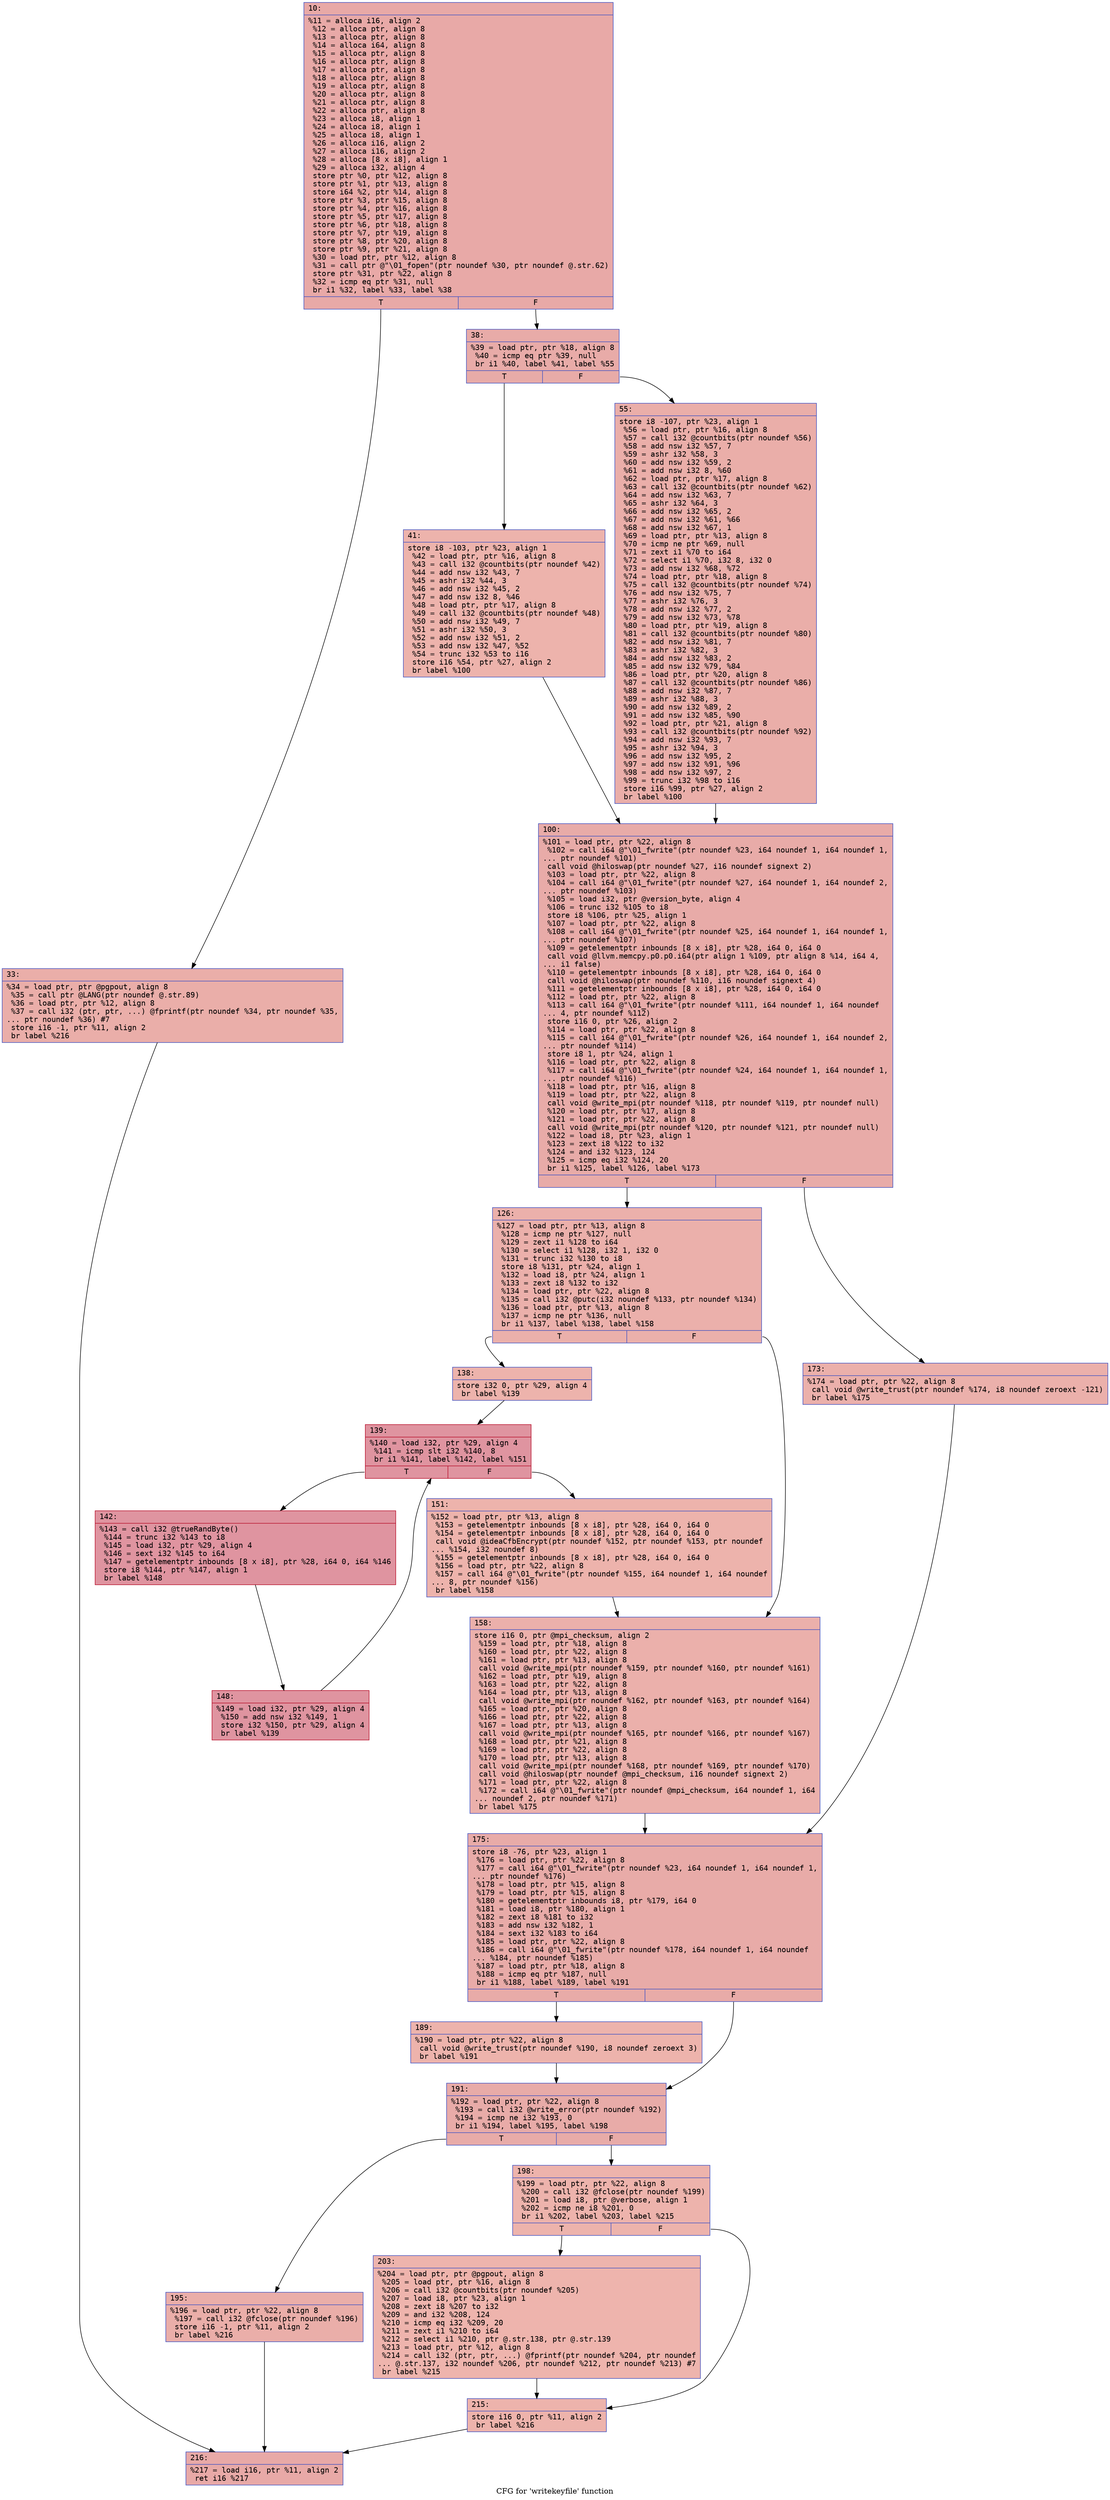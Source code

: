 digraph "CFG for 'writekeyfile' function" {
	label="CFG for 'writekeyfile' function";

	Node0x6000011e2080 [shape=record,color="#3d50c3ff", style=filled, fillcolor="#ca3b3770" fontname="Courier",label="{10:\l|  %11 = alloca i16, align 2\l  %12 = alloca ptr, align 8\l  %13 = alloca ptr, align 8\l  %14 = alloca i64, align 8\l  %15 = alloca ptr, align 8\l  %16 = alloca ptr, align 8\l  %17 = alloca ptr, align 8\l  %18 = alloca ptr, align 8\l  %19 = alloca ptr, align 8\l  %20 = alloca ptr, align 8\l  %21 = alloca ptr, align 8\l  %22 = alloca ptr, align 8\l  %23 = alloca i8, align 1\l  %24 = alloca i8, align 1\l  %25 = alloca i8, align 1\l  %26 = alloca i16, align 2\l  %27 = alloca i16, align 2\l  %28 = alloca [8 x i8], align 1\l  %29 = alloca i32, align 4\l  store ptr %0, ptr %12, align 8\l  store ptr %1, ptr %13, align 8\l  store i64 %2, ptr %14, align 8\l  store ptr %3, ptr %15, align 8\l  store ptr %4, ptr %16, align 8\l  store ptr %5, ptr %17, align 8\l  store ptr %6, ptr %18, align 8\l  store ptr %7, ptr %19, align 8\l  store ptr %8, ptr %20, align 8\l  store ptr %9, ptr %21, align 8\l  %30 = load ptr, ptr %12, align 8\l  %31 = call ptr @\"\\01_fopen\"(ptr noundef %30, ptr noundef @.str.62)\l  store ptr %31, ptr %22, align 8\l  %32 = icmp eq ptr %31, null\l  br i1 %32, label %33, label %38\l|{<s0>T|<s1>F}}"];
	Node0x6000011e2080:s0 -> Node0x6000011e2120[tooltip="10 -> 33\nProbability 37.50%" ];
	Node0x6000011e2080:s1 -> Node0x6000011e2170[tooltip="10 -> 38\nProbability 62.50%" ];
	Node0x6000011e2120 [shape=record,color="#3d50c3ff", style=filled, fillcolor="#d0473d70" fontname="Courier",label="{33:\l|  %34 = load ptr, ptr @pgpout, align 8\l  %35 = call ptr @LANG(ptr noundef @.str.89)\l  %36 = load ptr, ptr %12, align 8\l  %37 = call i32 (ptr, ptr, ...) @fprintf(ptr noundef %34, ptr noundef %35,\l... ptr noundef %36) #7\l  store i16 -1, ptr %11, align 2\l  br label %216\l}"];
	Node0x6000011e2120 -> Node0x6000011e2760[tooltip="33 -> 216\nProbability 100.00%" ];
	Node0x6000011e2170 [shape=record,color="#3d50c3ff", style=filled, fillcolor="#cc403a70" fontname="Courier",label="{38:\l|  %39 = load ptr, ptr %18, align 8\l  %40 = icmp eq ptr %39, null\l  br i1 %40, label %41, label %55\l|{<s0>T|<s1>F}}"];
	Node0x6000011e2170:s0 -> Node0x6000011e21c0[tooltip="38 -> 41\nProbability 37.50%" ];
	Node0x6000011e2170:s1 -> Node0x6000011e2210[tooltip="38 -> 55\nProbability 62.50%" ];
	Node0x6000011e21c0 [shape=record,color="#3d50c3ff", style=filled, fillcolor="#d6524470" fontname="Courier",label="{41:\l|  store i8 -103, ptr %23, align 1\l  %42 = load ptr, ptr %16, align 8\l  %43 = call i32 @countbits(ptr noundef %42)\l  %44 = add nsw i32 %43, 7\l  %45 = ashr i32 %44, 3\l  %46 = add nsw i32 %45, 2\l  %47 = add nsw i32 8, %46\l  %48 = load ptr, ptr %17, align 8\l  %49 = call i32 @countbits(ptr noundef %48)\l  %50 = add nsw i32 %49, 7\l  %51 = ashr i32 %50, 3\l  %52 = add nsw i32 %51, 2\l  %53 = add nsw i32 %47, %52\l  %54 = trunc i32 %53 to i16\l  store i16 %54, ptr %27, align 2\l  br label %100\l}"];
	Node0x6000011e21c0 -> Node0x6000011e2260[tooltip="41 -> 100\nProbability 100.00%" ];
	Node0x6000011e2210 [shape=record,color="#3d50c3ff", style=filled, fillcolor="#d0473d70" fontname="Courier",label="{55:\l|  store i8 -107, ptr %23, align 1\l  %56 = load ptr, ptr %16, align 8\l  %57 = call i32 @countbits(ptr noundef %56)\l  %58 = add nsw i32 %57, 7\l  %59 = ashr i32 %58, 3\l  %60 = add nsw i32 %59, 2\l  %61 = add nsw i32 8, %60\l  %62 = load ptr, ptr %17, align 8\l  %63 = call i32 @countbits(ptr noundef %62)\l  %64 = add nsw i32 %63, 7\l  %65 = ashr i32 %64, 3\l  %66 = add nsw i32 %65, 2\l  %67 = add nsw i32 %61, %66\l  %68 = add nsw i32 %67, 1\l  %69 = load ptr, ptr %13, align 8\l  %70 = icmp ne ptr %69, null\l  %71 = zext i1 %70 to i64\l  %72 = select i1 %70, i32 8, i32 0\l  %73 = add nsw i32 %68, %72\l  %74 = load ptr, ptr %18, align 8\l  %75 = call i32 @countbits(ptr noundef %74)\l  %76 = add nsw i32 %75, 7\l  %77 = ashr i32 %76, 3\l  %78 = add nsw i32 %77, 2\l  %79 = add nsw i32 %73, %78\l  %80 = load ptr, ptr %19, align 8\l  %81 = call i32 @countbits(ptr noundef %80)\l  %82 = add nsw i32 %81, 7\l  %83 = ashr i32 %82, 3\l  %84 = add nsw i32 %83, 2\l  %85 = add nsw i32 %79, %84\l  %86 = load ptr, ptr %20, align 8\l  %87 = call i32 @countbits(ptr noundef %86)\l  %88 = add nsw i32 %87, 7\l  %89 = ashr i32 %88, 3\l  %90 = add nsw i32 %89, 2\l  %91 = add nsw i32 %85, %90\l  %92 = load ptr, ptr %21, align 8\l  %93 = call i32 @countbits(ptr noundef %92)\l  %94 = add nsw i32 %93, 7\l  %95 = ashr i32 %94, 3\l  %96 = add nsw i32 %95, 2\l  %97 = add nsw i32 %91, %96\l  %98 = add nsw i32 %97, 2\l  %99 = trunc i32 %98 to i16\l  store i16 %99, ptr %27, align 2\l  br label %100\l}"];
	Node0x6000011e2210 -> Node0x6000011e2260[tooltip="55 -> 100\nProbability 100.00%" ];
	Node0x6000011e2260 [shape=record,color="#3d50c3ff", style=filled, fillcolor="#cc403a70" fontname="Courier",label="{100:\l|  %101 = load ptr, ptr %22, align 8\l  %102 = call i64 @\"\\01_fwrite\"(ptr noundef %23, i64 noundef 1, i64 noundef 1,\l... ptr noundef %101)\l  call void @hiloswap(ptr noundef %27, i16 noundef signext 2)\l  %103 = load ptr, ptr %22, align 8\l  %104 = call i64 @\"\\01_fwrite\"(ptr noundef %27, i64 noundef 1, i64 noundef 2,\l... ptr noundef %103)\l  %105 = load i32, ptr @version_byte, align 4\l  %106 = trunc i32 %105 to i8\l  store i8 %106, ptr %25, align 1\l  %107 = load ptr, ptr %22, align 8\l  %108 = call i64 @\"\\01_fwrite\"(ptr noundef %25, i64 noundef 1, i64 noundef 1,\l... ptr noundef %107)\l  %109 = getelementptr inbounds [8 x i8], ptr %28, i64 0, i64 0\l  call void @llvm.memcpy.p0.p0.i64(ptr align 1 %109, ptr align 8 %14, i64 4,\l... i1 false)\l  %110 = getelementptr inbounds [8 x i8], ptr %28, i64 0, i64 0\l  call void @hiloswap(ptr noundef %110, i16 noundef signext 4)\l  %111 = getelementptr inbounds [8 x i8], ptr %28, i64 0, i64 0\l  %112 = load ptr, ptr %22, align 8\l  %113 = call i64 @\"\\01_fwrite\"(ptr noundef %111, i64 noundef 1, i64 noundef\l... 4, ptr noundef %112)\l  store i16 0, ptr %26, align 2\l  %114 = load ptr, ptr %22, align 8\l  %115 = call i64 @\"\\01_fwrite\"(ptr noundef %26, i64 noundef 1, i64 noundef 2,\l... ptr noundef %114)\l  store i8 1, ptr %24, align 1\l  %116 = load ptr, ptr %22, align 8\l  %117 = call i64 @\"\\01_fwrite\"(ptr noundef %24, i64 noundef 1, i64 noundef 1,\l... ptr noundef %116)\l  %118 = load ptr, ptr %16, align 8\l  %119 = load ptr, ptr %22, align 8\l  call void @write_mpi(ptr noundef %118, ptr noundef %119, ptr noundef null)\l  %120 = load ptr, ptr %17, align 8\l  %121 = load ptr, ptr %22, align 8\l  call void @write_mpi(ptr noundef %120, ptr noundef %121, ptr noundef null)\l  %122 = load i8, ptr %23, align 1\l  %123 = zext i8 %122 to i32\l  %124 = and i32 %123, 124\l  %125 = icmp eq i32 %124, 20\l  br i1 %125, label %126, label %173\l|{<s0>T|<s1>F}}"];
	Node0x6000011e2260:s0 -> Node0x6000011e22b0[tooltip="100 -> 126\nProbability 50.00%" ];
	Node0x6000011e2260:s1 -> Node0x6000011e24e0[tooltip="100 -> 173\nProbability 50.00%" ];
	Node0x6000011e22b0 [shape=record,color="#3d50c3ff", style=filled, fillcolor="#d24b4070" fontname="Courier",label="{126:\l|  %127 = load ptr, ptr %13, align 8\l  %128 = icmp ne ptr %127, null\l  %129 = zext i1 %128 to i64\l  %130 = select i1 %128, i32 1, i32 0\l  %131 = trunc i32 %130 to i8\l  store i8 %131, ptr %24, align 1\l  %132 = load i8, ptr %24, align 1\l  %133 = zext i8 %132 to i32\l  %134 = load ptr, ptr %22, align 8\l  %135 = call i32 @putc(i32 noundef %133, ptr noundef %134)\l  %136 = load ptr, ptr %13, align 8\l  %137 = icmp ne ptr %136, null\l  br i1 %137, label %138, label %158\l|{<s0>T|<s1>F}}"];
	Node0x6000011e22b0:s0 -> Node0x6000011e2300[tooltip="126 -> 138\nProbability 62.50%" ];
	Node0x6000011e22b0:s1 -> Node0x6000011e2490[tooltip="126 -> 158\nProbability 37.50%" ];
	Node0x6000011e2300 [shape=record,color="#3d50c3ff", style=filled, fillcolor="#d6524470" fontname="Courier",label="{138:\l|  store i32 0, ptr %29, align 4\l  br label %139\l}"];
	Node0x6000011e2300 -> Node0x6000011e2350[tooltip="138 -> 139\nProbability 100.00%" ];
	Node0x6000011e2350 [shape=record,color="#b70d28ff", style=filled, fillcolor="#b70d2870" fontname="Courier",label="{139:\l|  %140 = load i32, ptr %29, align 4\l  %141 = icmp slt i32 %140, 8\l  br i1 %141, label %142, label %151\l|{<s0>T|<s1>F}}"];
	Node0x6000011e2350:s0 -> Node0x6000011e23a0[tooltip="139 -> 142\nProbability 96.88%" ];
	Node0x6000011e2350:s1 -> Node0x6000011e2440[tooltip="139 -> 151\nProbability 3.12%" ];
	Node0x6000011e23a0 [shape=record,color="#b70d28ff", style=filled, fillcolor="#b70d2870" fontname="Courier",label="{142:\l|  %143 = call i32 @trueRandByte()\l  %144 = trunc i32 %143 to i8\l  %145 = load i32, ptr %29, align 4\l  %146 = sext i32 %145 to i64\l  %147 = getelementptr inbounds [8 x i8], ptr %28, i64 0, i64 %146\l  store i8 %144, ptr %147, align 1\l  br label %148\l}"];
	Node0x6000011e23a0 -> Node0x6000011e23f0[tooltip="142 -> 148\nProbability 100.00%" ];
	Node0x6000011e23f0 [shape=record,color="#b70d28ff", style=filled, fillcolor="#b70d2870" fontname="Courier",label="{148:\l|  %149 = load i32, ptr %29, align 4\l  %150 = add nsw i32 %149, 1\l  store i32 %150, ptr %29, align 4\l  br label %139\l}"];
	Node0x6000011e23f0 -> Node0x6000011e2350[tooltip="148 -> 139\nProbability 100.00%" ];
	Node0x6000011e2440 [shape=record,color="#3d50c3ff", style=filled, fillcolor="#d6524470" fontname="Courier",label="{151:\l|  %152 = load ptr, ptr %13, align 8\l  %153 = getelementptr inbounds [8 x i8], ptr %28, i64 0, i64 0\l  %154 = getelementptr inbounds [8 x i8], ptr %28, i64 0, i64 0\l  call void @ideaCfbEncrypt(ptr noundef %152, ptr noundef %153, ptr noundef\l... %154, i32 noundef 8)\l  %155 = getelementptr inbounds [8 x i8], ptr %28, i64 0, i64 0\l  %156 = load ptr, ptr %22, align 8\l  %157 = call i64 @\"\\01_fwrite\"(ptr noundef %155, i64 noundef 1, i64 noundef\l... 8, ptr noundef %156)\l  br label %158\l}"];
	Node0x6000011e2440 -> Node0x6000011e2490[tooltip="151 -> 158\nProbability 100.00%" ];
	Node0x6000011e2490 [shape=record,color="#3d50c3ff", style=filled, fillcolor="#d24b4070" fontname="Courier",label="{158:\l|  store i16 0, ptr @mpi_checksum, align 2\l  %159 = load ptr, ptr %18, align 8\l  %160 = load ptr, ptr %22, align 8\l  %161 = load ptr, ptr %13, align 8\l  call void @write_mpi(ptr noundef %159, ptr noundef %160, ptr noundef %161)\l  %162 = load ptr, ptr %19, align 8\l  %163 = load ptr, ptr %22, align 8\l  %164 = load ptr, ptr %13, align 8\l  call void @write_mpi(ptr noundef %162, ptr noundef %163, ptr noundef %164)\l  %165 = load ptr, ptr %20, align 8\l  %166 = load ptr, ptr %22, align 8\l  %167 = load ptr, ptr %13, align 8\l  call void @write_mpi(ptr noundef %165, ptr noundef %166, ptr noundef %167)\l  %168 = load ptr, ptr %21, align 8\l  %169 = load ptr, ptr %22, align 8\l  %170 = load ptr, ptr %13, align 8\l  call void @write_mpi(ptr noundef %168, ptr noundef %169, ptr noundef %170)\l  call void @hiloswap(ptr noundef @mpi_checksum, i16 noundef signext 2)\l  %171 = load ptr, ptr %22, align 8\l  %172 = call i64 @\"\\01_fwrite\"(ptr noundef @mpi_checksum, i64 noundef 1, i64\l... noundef 2, ptr noundef %171)\l  br label %175\l}"];
	Node0x6000011e2490 -> Node0x6000011e2530[tooltip="158 -> 175\nProbability 100.00%" ];
	Node0x6000011e24e0 [shape=record,color="#3d50c3ff", style=filled, fillcolor="#d24b4070" fontname="Courier",label="{173:\l|  %174 = load ptr, ptr %22, align 8\l  call void @write_trust(ptr noundef %174, i8 noundef zeroext -121)\l  br label %175\l}"];
	Node0x6000011e24e0 -> Node0x6000011e2530[tooltip="173 -> 175\nProbability 100.00%" ];
	Node0x6000011e2530 [shape=record,color="#3d50c3ff", style=filled, fillcolor="#cc403a70" fontname="Courier",label="{175:\l|  store i8 -76, ptr %23, align 1\l  %176 = load ptr, ptr %22, align 8\l  %177 = call i64 @\"\\01_fwrite\"(ptr noundef %23, i64 noundef 1, i64 noundef 1,\l... ptr noundef %176)\l  %178 = load ptr, ptr %15, align 8\l  %179 = load ptr, ptr %15, align 8\l  %180 = getelementptr inbounds i8, ptr %179, i64 0\l  %181 = load i8, ptr %180, align 1\l  %182 = zext i8 %181 to i32\l  %183 = add nsw i32 %182, 1\l  %184 = sext i32 %183 to i64\l  %185 = load ptr, ptr %22, align 8\l  %186 = call i64 @\"\\01_fwrite\"(ptr noundef %178, i64 noundef 1, i64 noundef\l... %184, ptr noundef %185)\l  %187 = load ptr, ptr %18, align 8\l  %188 = icmp eq ptr %187, null\l  br i1 %188, label %189, label %191\l|{<s0>T|<s1>F}}"];
	Node0x6000011e2530:s0 -> Node0x6000011e2580[tooltip="175 -> 189\nProbability 37.50%" ];
	Node0x6000011e2530:s1 -> Node0x6000011e25d0[tooltip="175 -> 191\nProbability 62.50%" ];
	Node0x6000011e2580 [shape=record,color="#3d50c3ff", style=filled, fillcolor="#d6524470" fontname="Courier",label="{189:\l|  %190 = load ptr, ptr %22, align 8\l  call void @write_trust(ptr noundef %190, i8 noundef zeroext 3)\l  br label %191\l}"];
	Node0x6000011e2580 -> Node0x6000011e25d0[tooltip="189 -> 191\nProbability 100.00%" ];
	Node0x6000011e25d0 [shape=record,color="#3d50c3ff", style=filled, fillcolor="#cc403a70" fontname="Courier",label="{191:\l|  %192 = load ptr, ptr %22, align 8\l  %193 = call i32 @write_error(ptr noundef %192)\l  %194 = icmp ne i32 %193, 0\l  br i1 %194, label %195, label %198\l|{<s0>T|<s1>F}}"];
	Node0x6000011e25d0:s0 -> Node0x6000011e2620[tooltip="191 -> 195\nProbability 62.50%" ];
	Node0x6000011e25d0:s1 -> Node0x6000011e2670[tooltip="191 -> 198\nProbability 37.50%" ];
	Node0x6000011e2620 [shape=record,color="#3d50c3ff", style=filled, fillcolor="#d0473d70" fontname="Courier",label="{195:\l|  %196 = load ptr, ptr %22, align 8\l  %197 = call i32 @fclose(ptr noundef %196)\l  store i16 -1, ptr %11, align 2\l  br label %216\l}"];
	Node0x6000011e2620 -> Node0x6000011e2760[tooltip="195 -> 216\nProbability 100.00%" ];
	Node0x6000011e2670 [shape=record,color="#3d50c3ff", style=filled, fillcolor="#d6524470" fontname="Courier",label="{198:\l|  %199 = load ptr, ptr %22, align 8\l  %200 = call i32 @fclose(ptr noundef %199)\l  %201 = load i8, ptr @verbose, align 1\l  %202 = icmp ne i8 %201, 0\l  br i1 %202, label %203, label %215\l|{<s0>T|<s1>F}}"];
	Node0x6000011e2670:s0 -> Node0x6000011e26c0[tooltip="198 -> 203\nProbability 62.50%" ];
	Node0x6000011e2670:s1 -> Node0x6000011e2710[tooltip="198 -> 215\nProbability 37.50%" ];
	Node0x6000011e26c0 [shape=record,color="#3d50c3ff", style=filled, fillcolor="#d8564670" fontname="Courier",label="{203:\l|  %204 = load ptr, ptr @pgpout, align 8\l  %205 = load ptr, ptr %16, align 8\l  %206 = call i32 @countbits(ptr noundef %205)\l  %207 = load i8, ptr %23, align 1\l  %208 = zext i8 %207 to i32\l  %209 = and i32 %208, 124\l  %210 = icmp eq i32 %209, 20\l  %211 = zext i1 %210 to i64\l  %212 = select i1 %210, ptr @.str.138, ptr @.str.139\l  %213 = load ptr, ptr %12, align 8\l  %214 = call i32 (ptr, ptr, ...) @fprintf(ptr noundef %204, ptr noundef\l... @.str.137, i32 noundef %206, ptr noundef %212, ptr noundef %213) #7\l  br label %215\l}"];
	Node0x6000011e26c0 -> Node0x6000011e2710[tooltip="203 -> 215\nProbability 100.00%" ];
	Node0x6000011e2710 [shape=record,color="#3d50c3ff", style=filled, fillcolor="#d6524470" fontname="Courier",label="{215:\l|  store i16 0, ptr %11, align 2\l  br label %216\l}"];
	Node0x6000011e2710 -> Node0x6000011e2760[tooltip="215 -> 216\nProbability 100.00%" ];
	Node0x6000011e2760 [shape=record,color="#3d50c3ff", style=filled, fillcolor="#ca3b3770" fontname="Courier",label="{216:\l|  %217 = load i16, ptr %11, align 2\l  ret i16 %217\l}"];
}

